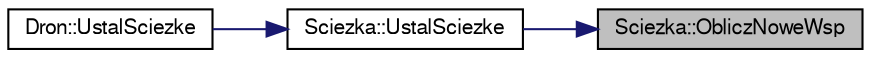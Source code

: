 digraph "Sciezka::ObliczNoweWsp"
{
 // LATEX_PDF_SIZE
  edge [fontname="FreeSans",fontsize="10",labelfontname="FreeSans",labelfontsize="10"];
  node [fontname="FreeSans",fontsize="10",shape=record];
  rankdir="RL";
  Node1 [label="Sciezka::ObliczNoweWsp",height=0.2,width=0.4,color="black", fillcolor="grey75", style="filled", fontcolor="black",tooltip="Metoda obliczajace punkt koncowy sciezki."];
  Node1 -> Node2 [dir="back",color="midnightblue",fontsize="10",style="solid",fontname="FreeSans"];
  Node2 [label="Sciezka::UstalSciezke",height=0.2,width=0.4,color="black", fillcolor="white", style="filled",URL="$a00166.html#a207ed254ed8af8180d29f20c6c843380",tooltip="Metoda obliczajace punkty sciezki."];
  Node2 -> Node3 [dir="back",color="midnightblue",fontsize="10",style="solid",fontname="FreeSans"];
  Node3 [label="Dron::UstalSciezke",height=0.2,width=0.4,color="black", fillcolor="white", style="filled",URL="$a00130.html#ad0fbaa8d3735621d2da755e2e43772c6",tooltip="Metoda ustalajaca sciezke lotu drona."];
}
